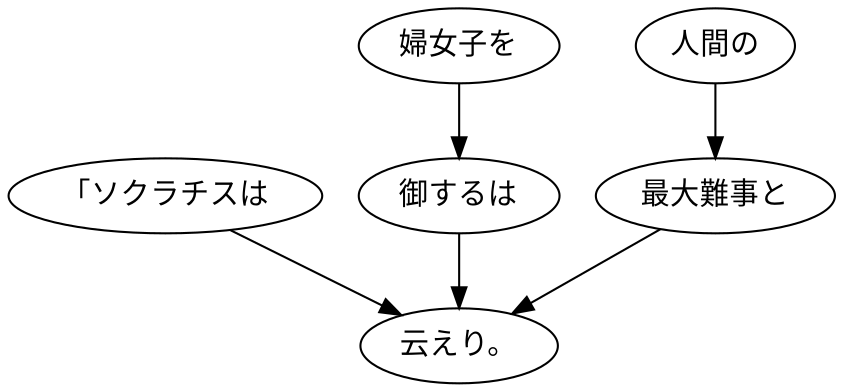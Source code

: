 digraph graph8902 {
	node0 [label="「ソクラチスは"];
	node1 [label="婦女子を"];
	node2 [label="御するは"];
	node3 [label="人間の"];
	node4 [label="最大難事と"];
	node5 [label="云えり。"];
	node0 -> node5;
	node1 -> node2;
	node2 -> node5;
	node3 -> node4;
	node4 -> node5;
}
